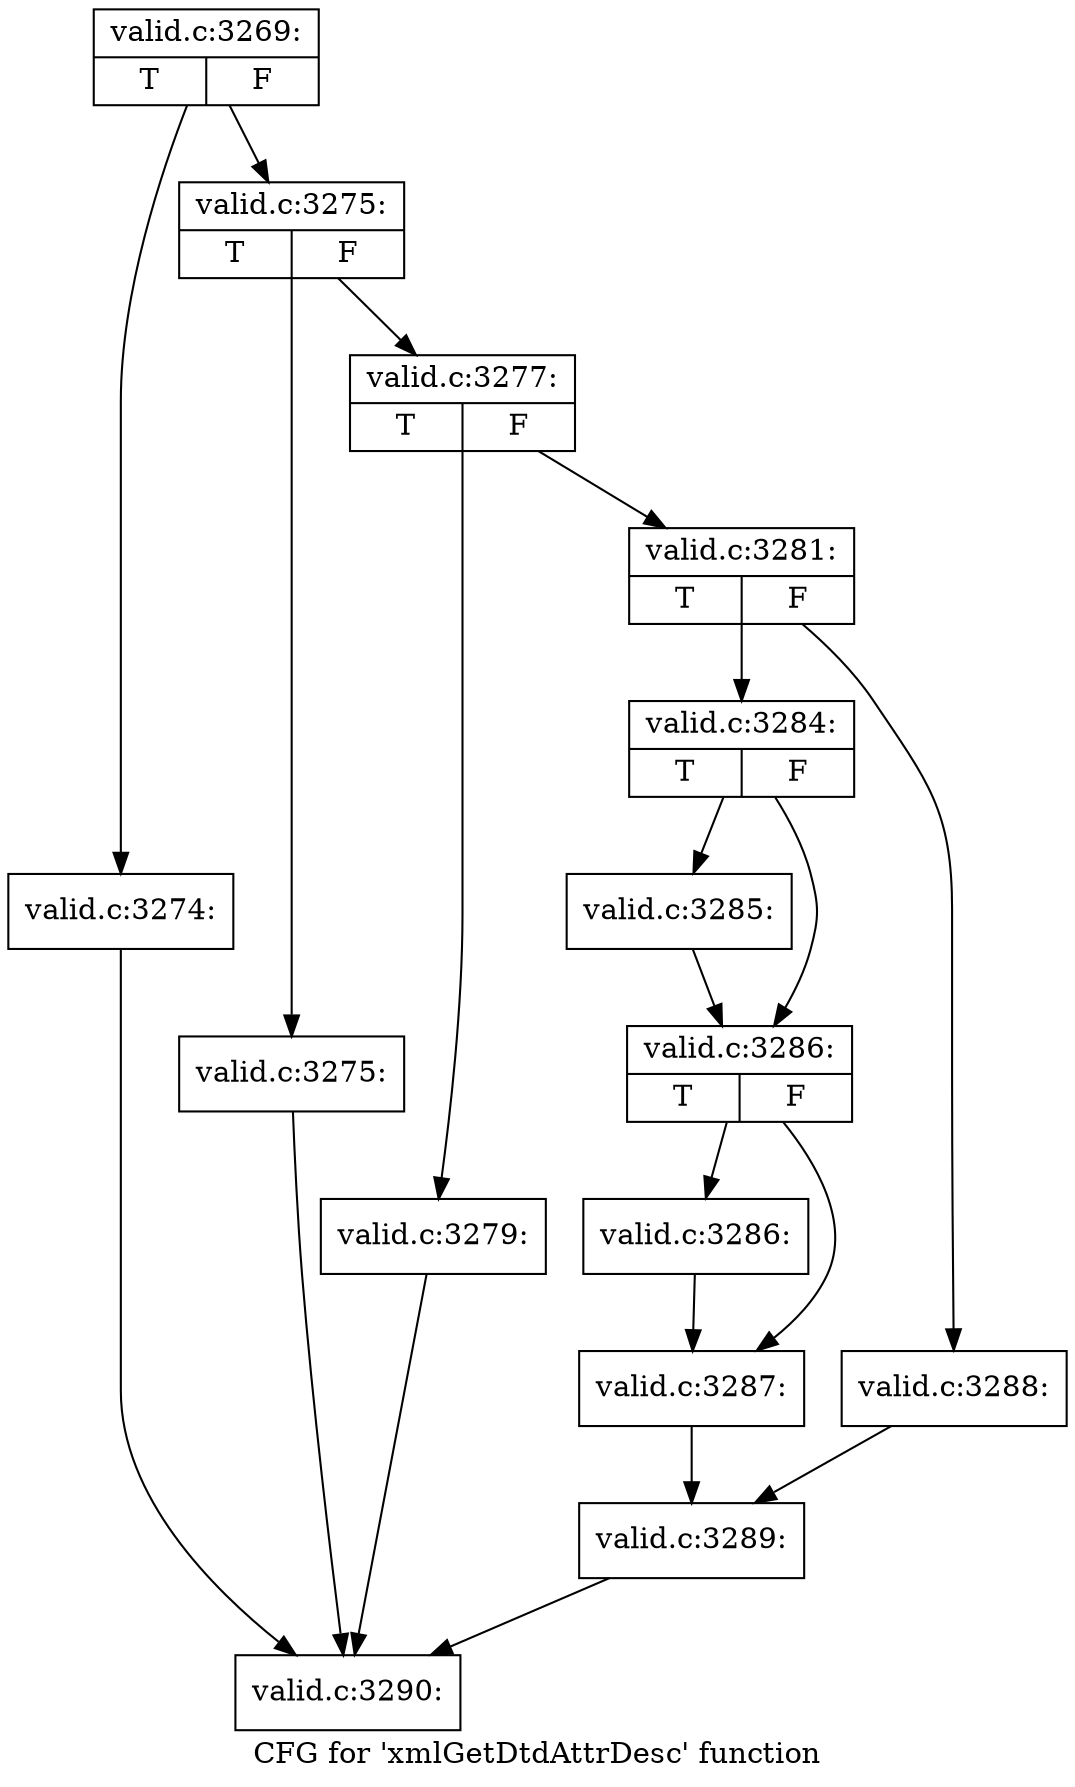 digraph "CFG for 'xmlGetDtdAttrDesc' function" {
	label="CFG for 'xmlGetDtdAttrDesc' function";

	Node0x503b7c0 [shape=record,label="{valid.c:3269:|{<s0>T|<s1>F}}"];
	Node0x503b7c0 -> Node0x5040e40;
	Node0x503b7c0 -> Node0x5040e90;
	Node0x5040e40 [shape=record,label="{valid.c:3274:}"];
	Node0x5040e40 -> Node0x503f910;
	Node0x5040e90 [shape=record,label="{valid.c:3275:|{<s0>T|<s1>F}}"];
	Node0x5040e90 -> Node0x50412f0;
	Node0x5040e90 -> Node0x5041340;
	Node0x50412f0 [shape=record,label="{valid.c:3275:}"];
	Node0x50412f0 -> Node0x503f910;
	Node0x5041340 [shape=record,label="{valid.c:3277:|{<s0>T|<s1>F}}"];
	Node0x5041340 -> Node0x5041c00;
	Node0x5041340 -> Node0x5041c50;
	Node0x5041c00 [shape=record,label="{valid.c:3279:}"];
	Node0x5041c00 -> Node0x503f910;
	Node0x5041c50 [shape=record,label="{valid.c:3281:|{<s0>T|<s1>F}}"];
	Node0x5041c50 -> Node0x50423d0;
	Node0x5041c50 -> Node0x5042470;
	Node0x50423d0 [shape=record,label="{valid.c:3284:|{<s0>T|<s1>F}}"];
	Node0x50423d0 -> Node0x5042c50;
	Node0x50423d0 -> Node0x5042ca0;
	Node0x5042c50 [shape=record,label="{valid.c:3285:}"];
	Node0x5042c50 -> Node0x5042ca0;
	Node0x5042ca0 [shape=record,label="{valid.c:3286:|{<s0>T|<s1>F}}"];
	Node0x5042ca0 -> Node0x50431d0;
	Node0x5042ca0 -> Node0x5043220;
	Node0x50431d0 [shape=record,label="{valid.c:3286:}"];
	Node0x50431d0 -> Node0x5043220;
	Node0x5043220 [shape=record,label="{valid.c:3287:}"];
	Node0x5043220 -> Node0x5042420;
	Node0x5042470 [shape=record,label="{valid.c:3288:}"];
	Node0x5042470 -> Node0x5042420;
	Node0x5042420 [shape=record,label="{valid.c:3289:}"];
	Node0x5042420 -> Node0x503f910;
	Node0x503f910 [shape=record,label="{valid.c:3290:}"];
}
